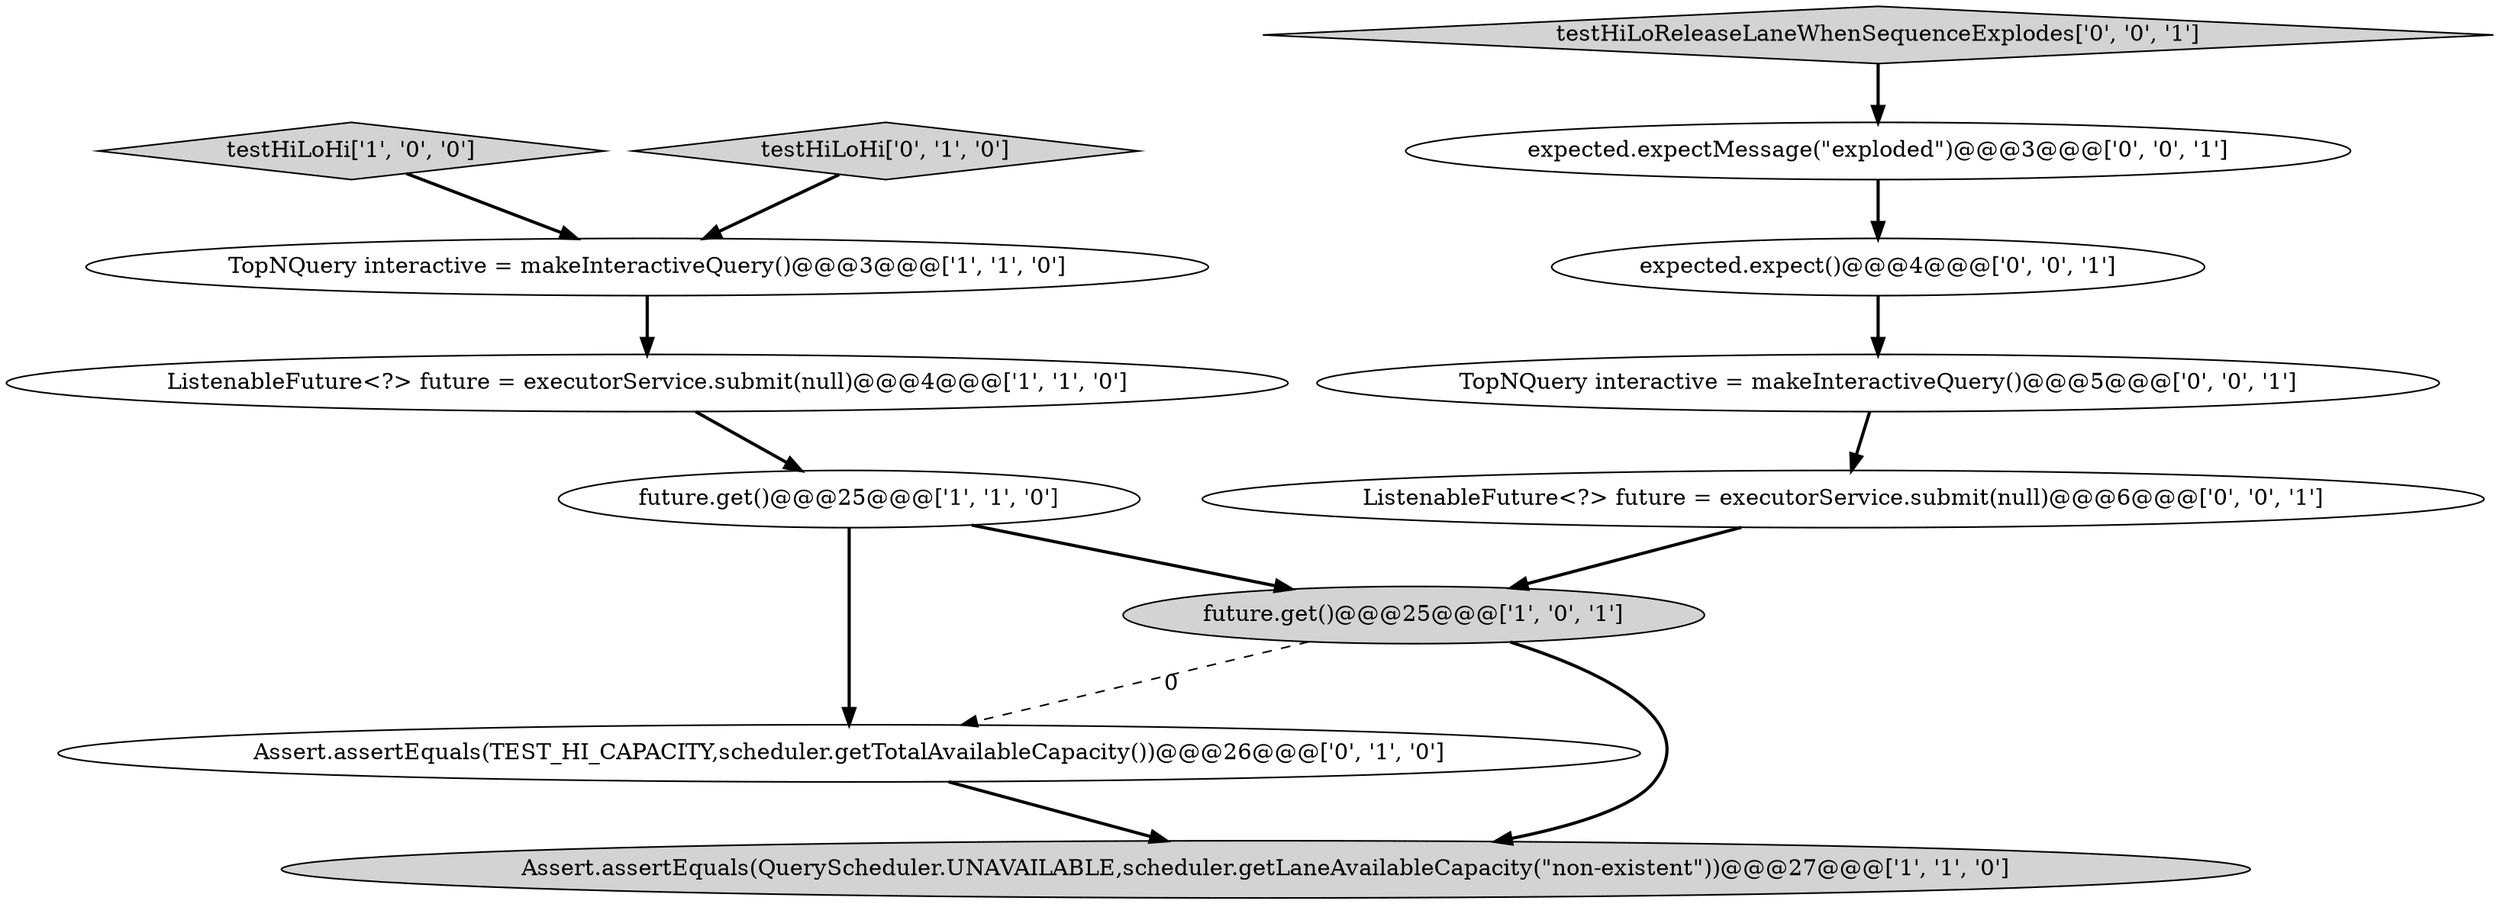 digraph {
1 [style = filled, label = "testHiLoHi['1', '0', '0']", fillcolor = lightgray, shape = diamond image = "AAA0AAABBB1BBB"];
8 [style = filled, label = "expected.expectMessage(\"exploded\")@@@3@@@['0', '0', '1']", fillcolor = white, shape = ellipse image = "AAA0AAABBB3BBB"];
11 [style = filled, label = "testHiLoReleaseLaneWhenSequenceExplodes['0', '0', '1']", fillcolor = lightgray, shape = diamond image = "AAA0AAABBB3BBB"];
2 [style = filled, label = "future.get()@@@25@@@['1', '1', '0']", fillcolor = white, shape = ellipse image = "AAA0AAABBB1BBB"];
9 [style = filled, label = "TopNQuery interactive = makeInteractiveQuery()@@@5@@@['0', '0', '1']", fillcolor = white, shape = ellipse image = "AAA0AAABBB3BBB"];
12 [style = filled, label = "ListenableFuture<?> future = executorService.submit(null)@@@6@@@['0', '0', '1']", fillcolor = white, shape = ellipse image = "AAA0AAABBB3BBB"];
6 [style = filled, label = "testHiLoHi['0', '1', '0']", fillcolor = lightgray, shape = diamond image = "AAA0AAABBB2BBB"];
10 [style = filled, label = "expected.expect()@@@4@@@['0', '0', '1']", fillcolor = white, shape = ellipse image = "AAA0AAABBB3BBB"];
4 [style = filled, label = "TopNQuery interactive = makeInteractiveQuery()@@@3@@@['1', '1', '0']", fillcolor = white, shape = ellipse image = "AAA0AAABBB1BBB"];
3 [style = filled, label = "future.get()@@@25@@@['1', '0', '1']", fillcolor = lightgray, shape = ellipse image = "AAA0AAABBB1BBB"];
7 [style = filled, label = "Assert.assertEquals(TEST_HI_CAPACITY,scheduler.getTotalAvailableCapacity())@@@26@@@['0', '1', '0']", fillcolor = white, shape = ellipse image = "AAA1AAABBB2BBB"];
5 [style = filled, label = "ListenableFuture<?> future = executorService.submit(null)@@@4@@@['1', '1', '0']", fillcolor = white, shape = ellipse image = "AAA0AAABBB1BBB"];
0 [style = filled, label = "Assert.assertEquals(QueryScheduler.UNAVAILABLE,scheduler.getLaneAvailableCapacity(\"non-existent\"))@@@27@@@['1', '1', '0']", fillcolor = lightgray, shape = ellipse image = "AAA0AAABBB1BBB"];
5->2 [style = bold, label=""];
4->5 [style = bold, label=""];
11->8 [style = bold, label=""];
6->4 [style = bold, label=""];
12->3 [style = bold, label=""];
3->0 [style = bold, label=""];
7->0 [style = bold, label=""];
8->10 [style = bold, label=""];
2->7 [style = bold, label=""];
10->9 [style = bold, label=""];
3->7 [style = dashed, label="0"];
9->12 [style = bold, label=""];
1->4 [style = bold, label=""];
2->3 [style = bold, label=""];
}
